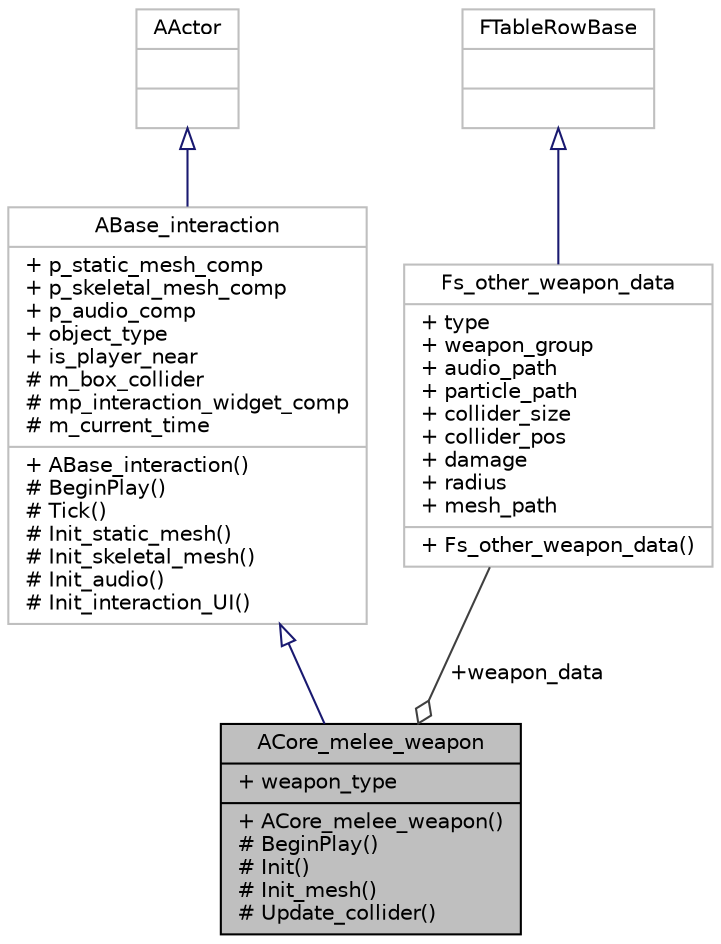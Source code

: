 digraph "ACore_melee_weapon"
{
 // LATEX_PDF_SIZE
  edge [fontname="Helvetica",fontsize="10",labelfontname="Helvetica",labelfontsize="10"];
  node [fontname="Helvetica",fontsize="10",shape=record];
  Node1 [label="{ACore_melee_weapon\n|+ weapon_type\l|+ ACore_melee_weapon()\l# BeginPlay()\l# Init()\l# Init_mesh()\l# Update_collider()\l}",height=0.2,width=0.4,color="black", fillcolor="grey75", style="filled", fontcolor="black",tooltip=" "];
  Node2 -> Node1 [dir="back",color="midnightblue",fontsize="10",style="solid",arrowtail="onormal"];
  Node2 [label="{ABase_interaction\n|+ p_static_mesh_comp\l+ p_skeletal_mesh_comp\l+ p_audio_comp\l+ object_type\l+ is_player_near\l# m_box_collider\l# mp_interaction_widget_comp\l# m_current_time\l|+ ABase_interaction()\l# BeginPlay()\l# Tick()\l# Init_static_mesh()\l# Init_skeletal_mesh()\l# Init_audio()\l# Init_interaction_UI()\l}",height=0.2,width=0.4,color="grey75", fillcolor="white", style="filled",URL="$class_a_base__interaction.html",tooltip=" "];
  Node3 -> Node2 [dir="back",color="midnightblue",fontsize="10",style="solid",arrowtail="onormal"];
  Node3 [label="{AActor\n||}",height=0.2,width=0.4,color="grey75", fillcolor="white", style="filled",tooltip=" "];
  Node4 -> Node1 [color="grey25",fontsize="10",style="solid",label=" +weapon_data" ,arrowhead="odiamond"];
  Node4 [label="{Fs_other_weapon_data\n|+ type\l+ weapon_group\l+ audio_path\l+ particle_path\l+ collider_size\l+ collider_pos\l+ damage\l+ radius\l+ mesh_path\l|+ Fs_other_weapon_data()\l}",height=0.2,width=0.4,color="grey75", fillcolor="white", style="filled",URL="$struct_fs__other__weapon__data.html",tooltip=" "];
  Node5 -> Node4 [dir="back",color="midnightblue",fontsize="10",style="solid",arrowtail="onormal"];
  Node5 [label="{FTableRowBase\n||}",height=0.2,width=0.4,color="grey75", fillcolor="white", style="filled",tooltip=" "];
}
